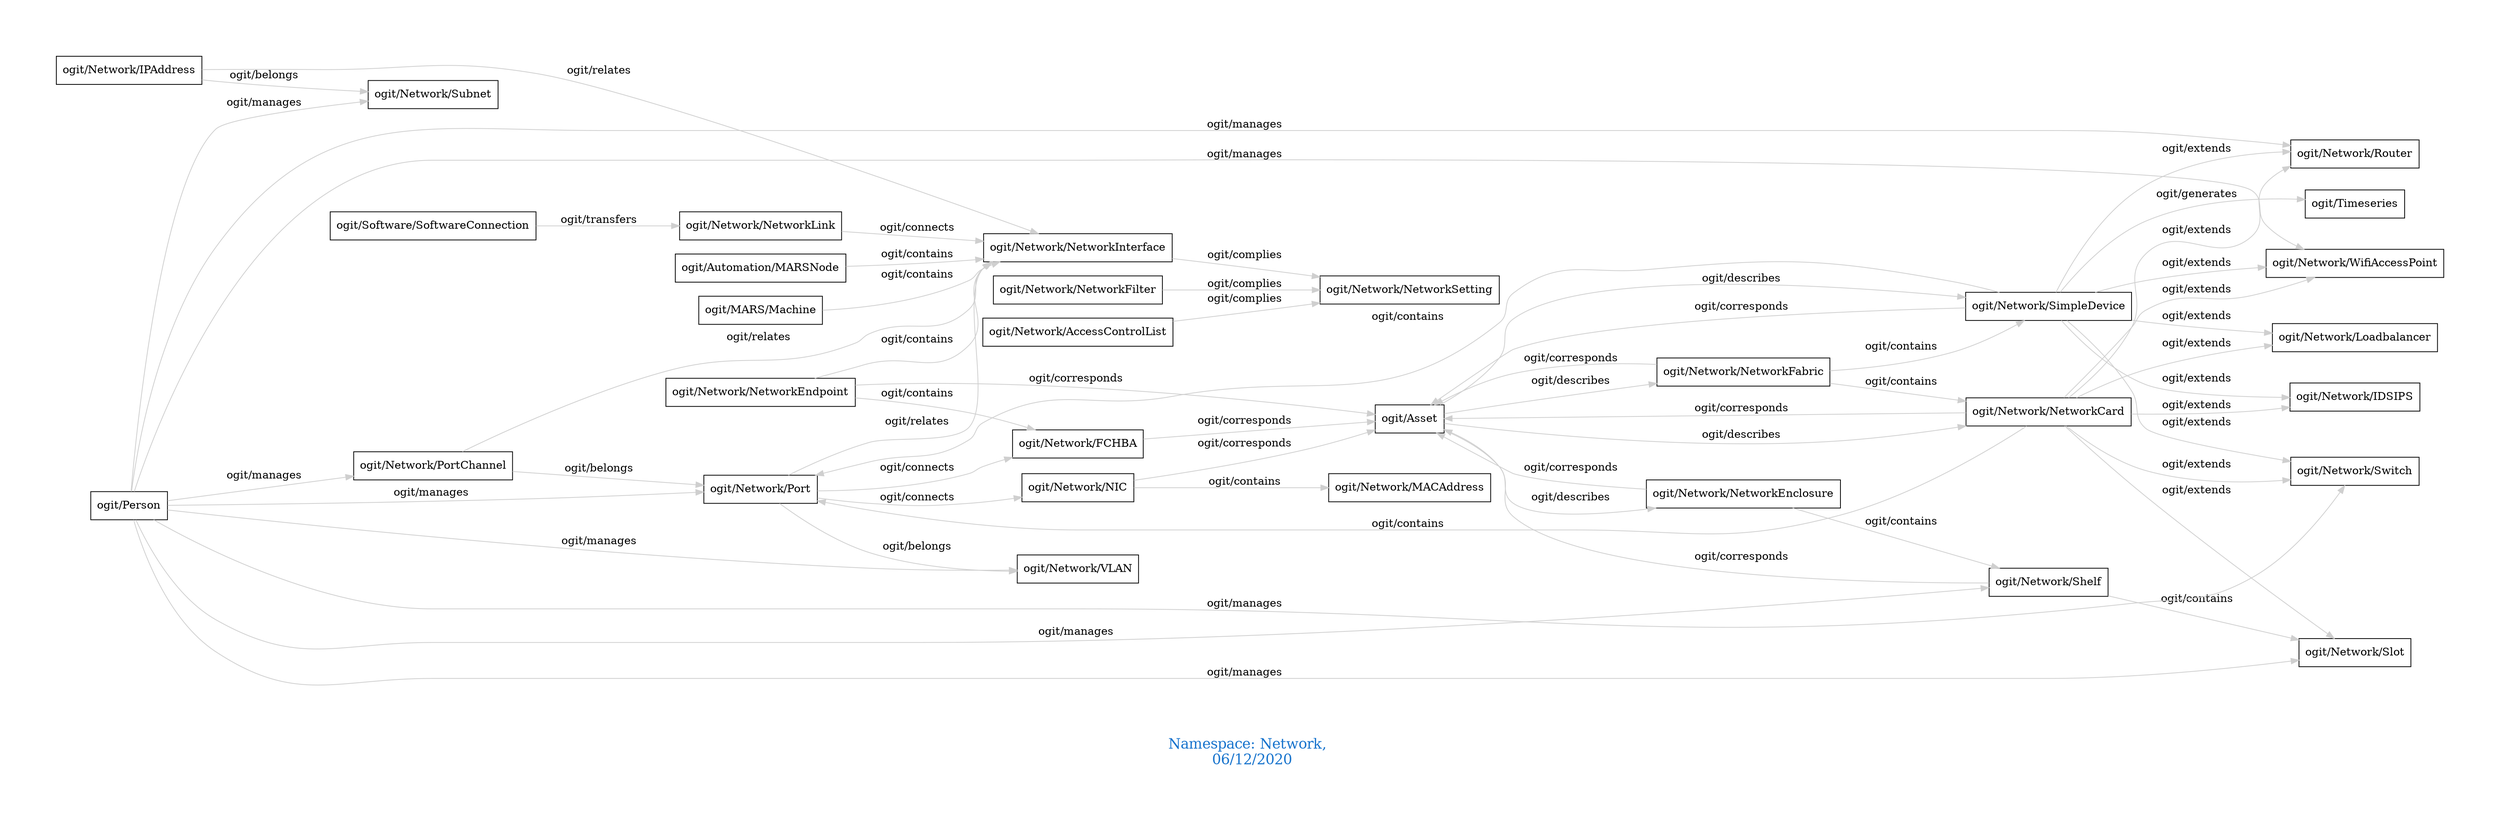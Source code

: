 digraph OGIT_ontology {
 graph [ rankdir= LR,pad=1 
fontsize = 18,
fontcolor= dodgerblue3,label = "\n\n\nNamespace: Network, \n 06/12/2020"];
node[shape=polygon];
edge [  color="gray81"];

   "ogit/Automation/MARSNode" -> "ogit/Network/NetworkInterface" [label="   ogit/contains    "];
   "ogit/MARS/Machine" -> "ogit/Network/NetworkInterface" [label="   ogit/contains    "];
   "ogit/Network/NIC" -> "ogit/Network/MACAddress" [label="   ogit/contains    "];
   "ogit/Network/NetworkCard" -> "ogit/Network/Port" [label="   ogit/contains    "];
   "ogit/Network/NetworkEnclosure" -> "ogit/Network/Shelf" [label="   ogit/contains    "];
   "ogit/Network/NetworkEndpoint" -> "ogit/Network/NetworkInterface" [label="   ogit/contains    "];
   "ogit/Network/NetworkEndpoint" -> "ogit/Network/FCHBA" [label="   ogit/contains    "];
   "ogit/Network/NetworkFabric" -> "ogit/Network/SimpleDevice" [label="   ogit/contains    "];
   "ogit/Network/NetworkFabric" -> "ogit/Network/NetworkCard" [label="   ogit/contains    "];
   "ogit/Network/Shelf" -> "ogit/Network/Slot" [label="   ogit/contains    "];
   "ogit/Network/SimpleDevice" -> "ogit/Network/Port" [label="   ogit/contains    "];
   "ogit/Person" -> "ogit/Network/WifiAccessPoint" [label="   ogit/manages    "];
   "ogit/Person" -> "ogit/Network/VLAN" [label="   ogit/manages    "];
   "ogit/Person" -> "ogit/Network/Switch" [label="   ogit/manages    "];
   "ogit/Person" -> "ogit/Network/Subnet" [label="   ogit/manages    "];
   "ogit/Person" -> "ogit/Network/Slot" [label="   ogit/manages    "];
   "ogit/Person" -> "ogit/Network/Shelf" [label="   ogit/manages    "];
   "ogit/Person" -> "ogit/Network/Router" [label="   ogit/manages    "];
   "ogit/Person" -> "ogit/Network/PortChannel" [label="   ogit/manages    "];
   "ogit/Person" -> "ogit/Network/Port" [label="   ogit/manages    "];
   "ogit/Network/SimpleDevice" -> "ogit/Timeseries" [label="   ogit/generates    "];
   "ogit/Network/NetworkCard" -> "ogit/Network/Slot" [label="   ogit/extends    "];
   "ogit/Network/NetworkCard" -> "ogit/Network/WifiAccessPoint" [label="   ogit/extends    "];
   "ogit/Network/NetworkCard" -> "ogit/Network/Switch" [label="   ogit/extends    "];
   "ogit/Network/NetworkCard" -> "ogit/Network/Router" [label="   ogit/extends    "];
   "ogit/Network/NetworkCard" -> "ogit/Network/Loadbalancer" [label="   ogit/extends    "];
   "ogit/Network/NetworkCard" -> "ogit/Network/IDSIPS" [label="   ogit/extends    "];
   "ogit/Network/SimpleDevice" -> "ogit/Network/WifiAccessPoint" [label="   ogit/extends    "];
   "ogit/Network/SimpleDevice" -> "ogit/Network/Switch" [label="   ogit/extends    "];
   "ogit/Network/SimpleDevice" -> "ogit/Network/Router" [label="   ogit/extends    "];
   "ogit/Network/SimpleDevice" -> "ogit/Network/Loadbalancer" [label="   ogit/extends    "];
   "ogit/Network/SimpleDevice" -> "ogit/Network/IDSIPS" [label="   ogit/extends    "];
   "ogit/Asset" -> "ogit/Network/SimpleDevice" [label="   ogit/describes    "];
   "ogit/Asset" -> "ogit/Network/NetworkFabric" [label="   ogit/describes    "];
   "ogit/Asset" -> "ogit/Network/NetworkEnclosure" [label="   ogit/describes    "];
   "ogit/Asset" -> "ogit/Network/NetworkCard" [label="   ogit/describes    "];
   "ogit/Network/AccessControlList" -> "ogit/Network/NetworkSetting" [label="   ogit/complies    "];
   "ogit/Network/NetworkFilter" -> "ogit/Network/NetworkSetting" [label="   ogit/complies    "];
   "ogit/Network/NetworkInterface" -> "ogit/Network/NetworkSetting" [label="   ogit/complies    "];
   "ogit/Network/NetworkLink" -> "ogit/Network/NetworkInterface" [label="   ogit/connects    "];
   "ogit/Network/Port" -> "ogit/Network/NIC" [label="   ogit/connects    "];
   "ogit/Network/Port" -> "ogit/Network/FCHBA" [label="   ogit/connects    "];
   "ogit/Network/FCHBA" -> "ogit/Asset" [label="   ogit/corresponds    "];
   "ogit/Network/NIC" -> "ogit/Asset" [label="   ogit/corresponds    "];
   "ogit/Network/NetworkCard" -> "ogit/Asset" [label="   ogit/corresponds    "];
   "ogit/Network/NetworkEnclosure" -> "ogit/Asset" [label="   ogit/corresponds    "];
   "ogit/Network/NetworkEndpoint" -> "ogit/Asset" [label="   ogit/corresponds    "];
   "ogit/Network/NetworkFabric" -> "ogit/Asset" [label="   ogit/corresponds    "];
   "ogit/Network/Shelf" -> "ogit/Asset" [label="   ogit/corresponds    "];
   "ogit/Network/SimpleDevice" -> "ogit/Asset" [label="   ogit/corresponds    "];
   "ogit/Software/SoftwareConnection" -> "ogit/Network/NetworkLink" [label="   ogit/transfers    "];
   "ogit/Network/IPAddress" -> "ogit/Network/Subnet" [label="   ogit/belongs    "];
   "ogit/Network/Port" -> "ogit/Network/VLAN" [label="   ogit/belongs    "];
   "ogit/Network/PortChannel" -> "ogit/Network/Port" [label="   ogit/belongs    "];
   "ogit/Network/IPAddress" -> "ogit/Network/NetworkInterface" [label="   ogit/relates    "];
   "ogit/Network/Port" -> "ogit/Network/NetworkInterface" [label="   ogit/relates    "];
   "ogit/Network/PortChannel" -> "ogit/Network/NetworkInterface" [label="   ogit/relates    "];
}
